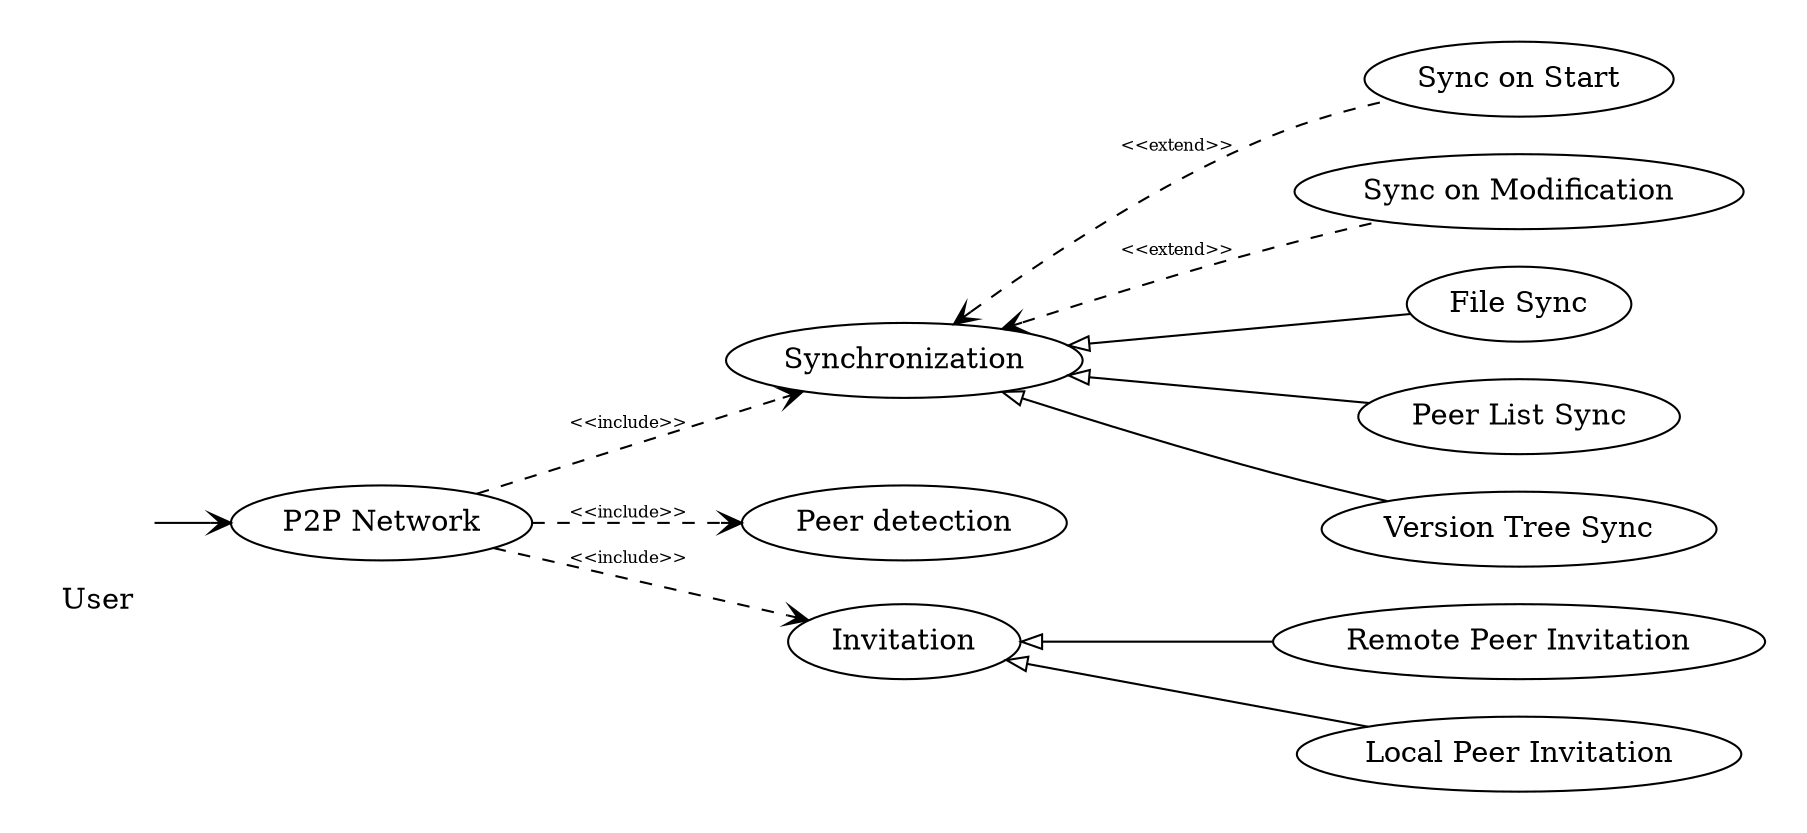 digraph Network {
  rankdir=LR;
  labelloc="b";
  peripheries=0;

  subgraph clusterUser {
    label="User";
    user [label="", shapefile="resources/stick.png", peripheries=0];
  };

  subgraph clusterNetwork {
    network [label="P2P Network"];
    edge [arrowhead="vee", style="dashed", label="<<include>>", fontsize="8"];
    network->"Invitation"
    network->"Peer detection"
    network->"Synchronization"
    edge [dir="back", arrowtail="oarrow", style="solid", label=""];
    "Invitation"->"Local Peer Invitation"
    "Invitation"->"Remote Peer Invitation"
    "Synchronization"->"Version Tree Sync"
    "Synchronization"->"Peer List Sync"
    "Synchronization"->"File Sync"
    edge [dir="back", arrowtail="vee", style="dashed", label="<<extend>>"];
    "Synchronization"->"Sync on Modification"
    "Synchronization"->"Sync on Start"
  }

  edge [arrowhead="vee"]
  user->network
}


